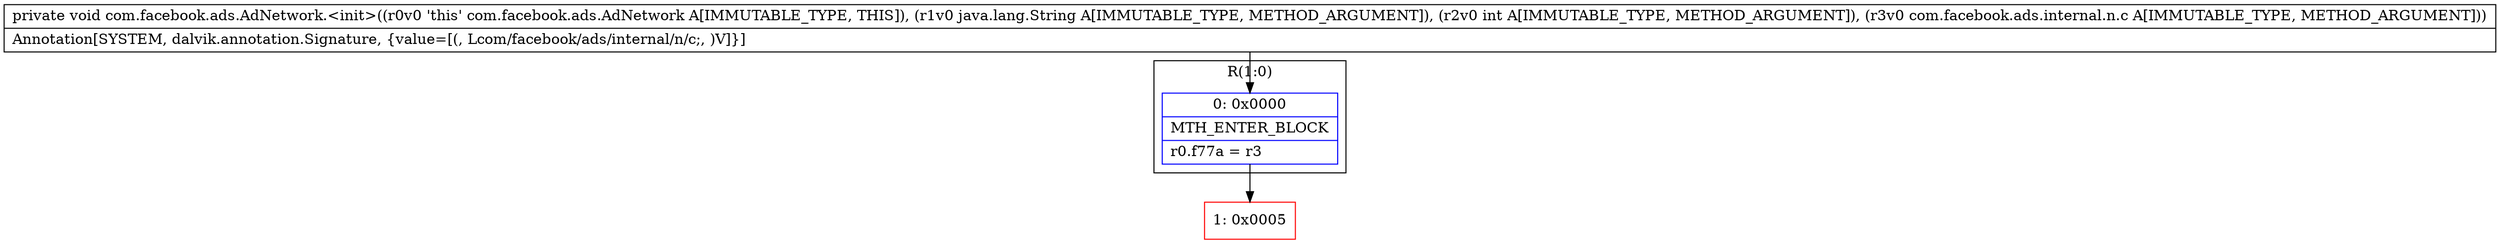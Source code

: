 digraph "CFG forcom.facebook.ads.AdNetwork.\<init\>(Ljava\/lang\/String;ILcom\/facebook\/ads\/internal\/n\/c;)V" {
subgraph cluster_Region_1916099735 {
label = "R(1:0)";
node [shape=record,color=blue];
Node_0 [shape=record,label="{0\:\ 0x0000|MTH_ENTER_BLOCK\l|r0.f77a = r3\l}"];
}
Node_1 [shape=record,color=red,label="{1\:\ 0x0005}"];
MethodNode[shape=record,label="{private void com.facebook.ads.AdNetwork.\<init\>((r0v0 'this' com.facebook.ads.AdNetwork A[IMMUTABLE_TYPE, THIS]), (r1v0 java.lang.String A[IMMUTABLE_TYPE, METHOD_ARGUMENT]), (r2v0 int A[IMMUTABLE_TYPE, METHOD_ARGUMENT]), (r3v0 com.facebook.ads.internal.n.c A[IMMUTABLE_TYPE, METHOD_ARGUMENT]))  | Annotation[SYSTEM, dalvik.annotation.Signature, \{value=[(, Lcom\/facebook\/ads\/internal\/n\/c;, )V]\}]\l}"];
MethodNode -> Node_0;
Node_0 -> Node_1;
}

